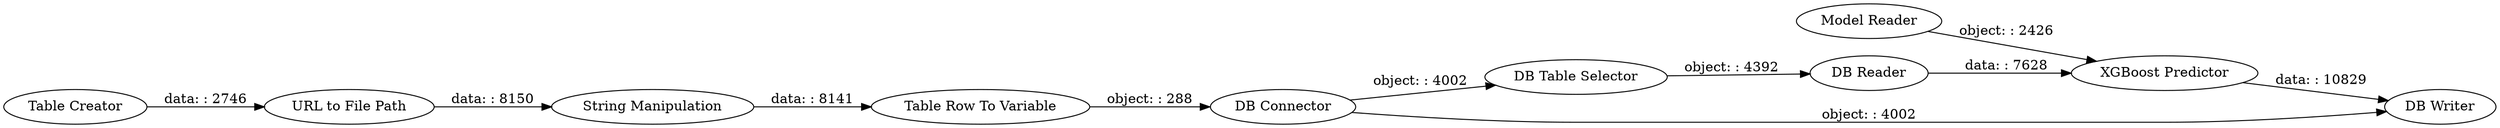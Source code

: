 digraph {
	"-881095984558375814_991" [label="URL to File Path"]
	"-881095984558375814_993" [label="Table Creator"]
	"568891905581541439_4" [label="XGBoost Predictor"]
	"568891905581541439_1001" [label="DB Reader"]
	"-881095984558375814_994" [label="Table Row To Variable"]
	"568891905581541439_999" [label="DB Table Selector"]
	"568891905581541439_1000" [label="DB Writer"]
	"568891905581541439_6" [label="DB Connector"]
	"-881095984558375814_992" [label="String Manipulation"]
	"568891905581541439_2" [label="Model Reader"]
	"568891905581541439_1001" -> "568891905581541439_4" [label="data: : 7628"]
	"-881095984558375814_991" -> "-881095984558375814_992" [label="data: : 8150"]
	"568891905581541439_4" -> "568891905581541439_1000" [label="data: : 10829"]
	"-881095984558375814_992" -> "-881095984558375814_994" [label="data: : 8141"]
	"-881095984558375814_993" -> "-881095984558375814_991" [label="data: : 2746"]
	"568891905581541439_2" -> "568891905581541439_4" [label="object: : 2426"]
	"-881095984558375814_994" -> "568891905581541439_6" [label="object: : 288"]
	"568891905581541439_6" -> "568891905581541439_999" [label="object: : 4002"]
	"568891905581541439_999" -> "568891905581541439_1001" [label="object: : 4392"]
	"568891905581541439_6" -> "568891905581541439_1000" [label="object: : 4002"]
	rankdir=LR
}
